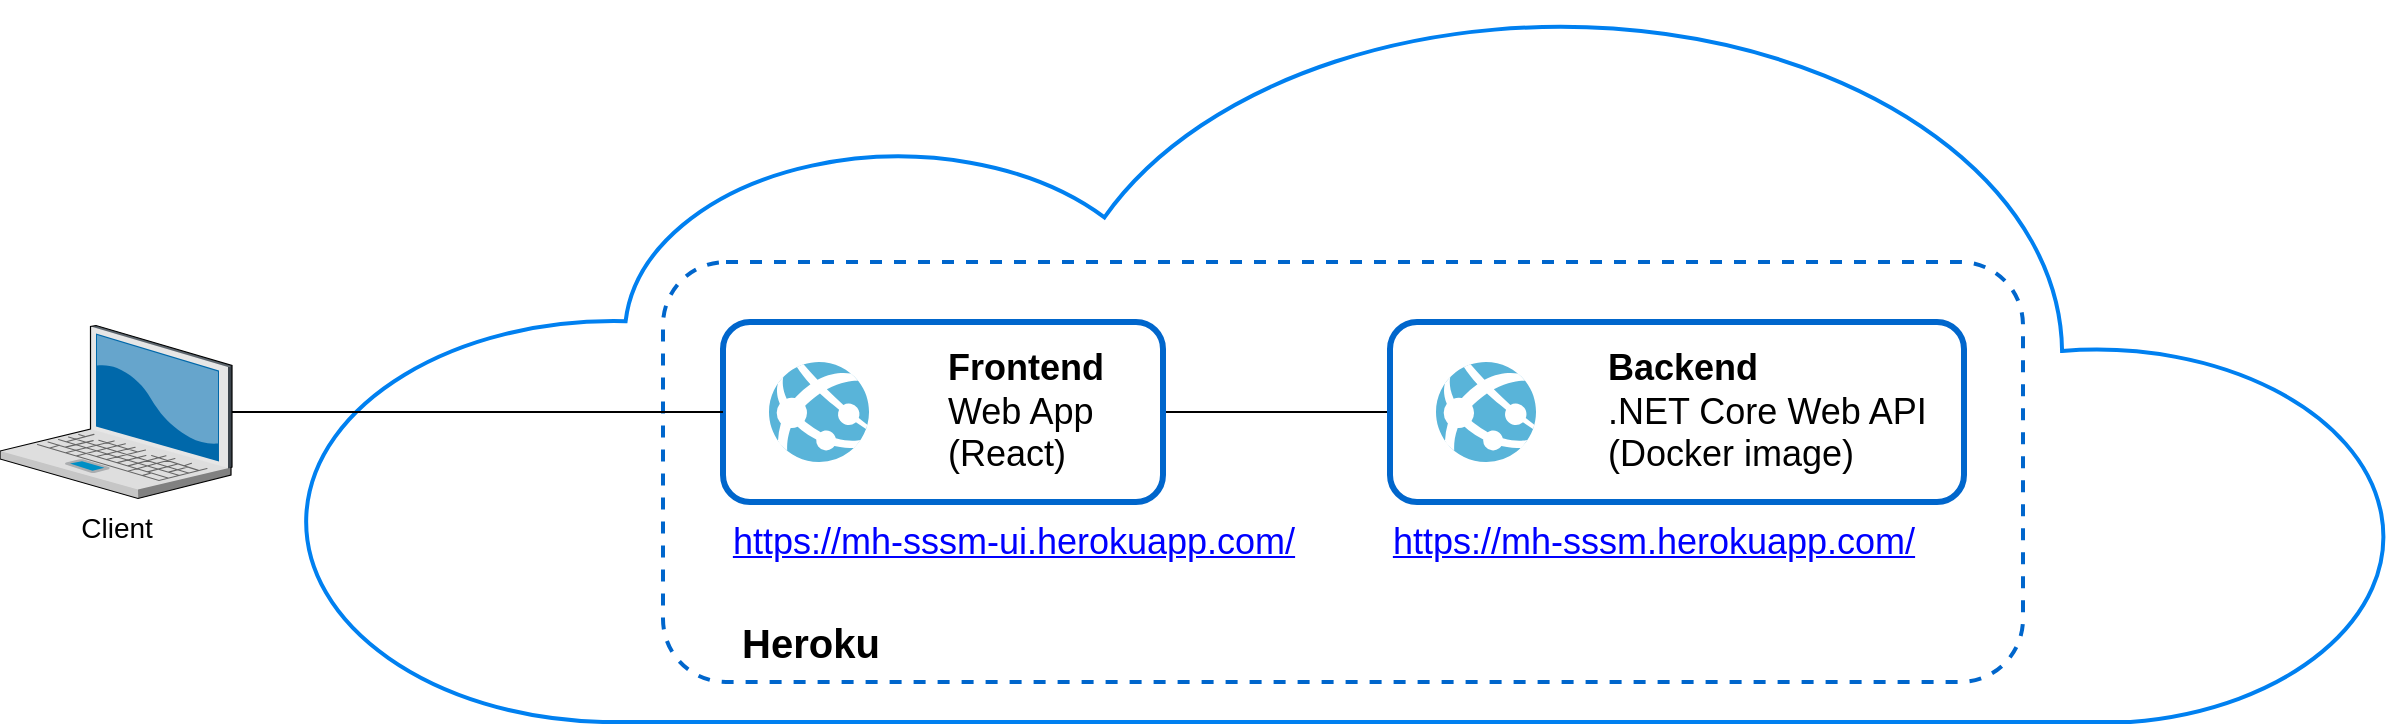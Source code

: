 <mxfile version="14.6.9" type="device"><diagram name="Page-1" id="e3a06f82-3646-2815-327d-82caf3d4e204"><mxGraphModel dx="1730" dy="2151" grid="1" gridSize="10" guides="1" tooltips="1" connect="1" arrows="1" fold="1" page="1" pageScale="1.5" pageWidth="1169" pageHeight="826" background="none" math="0" shadow="0"><root><mxCell id="0" style=";html=1;"/><mxCell id="1" style=";html=1;" parent="0"/><mxCell id="rOqAxRXVPrw213geC655-19" value="" style="html=1;verticalLabelPosition=bottom;align=center;labelBackgroundColor=#ffffff;verticalAlign=top;strokeWidth=2;strokeColor=#0080F0;shadow=0;dashed=0;shape=mxgraph.ios7.icons.cloud;" vertex="1" parent="1"><mxGeometry x="420" y="-630" width="1050" height="360" as="geometry"/></mxCell><mxCell id="rOqAxRXVPrw213geC655-22" value="" style="rounded=1;whiteSpace=wrap;html=1;shadow=0;glass=0;sketch=0;strokeColor=#0066CC;strokeWidth=2;gradientColor=none;fillColor=none;dashed=1;" vertex="1" parent="1"><mxGeometry x="601.5" y="-500" width="680" height="210" as="geometry"/></mxCell><mxCell id="rOqAxRXVPrw213geC655-12" style="edgeStyle=orthogonalEdgeStyle;rounded=0;orthogonalLoop=1;jettySize=auto;html=1;entryX=0;entryY=0.5;entryDx=0;entryDy=0;strokeWidth=1;endArrow=none;endFill=0;" edge="1" parent="1" source="rOqAxRXVPrw213geC655-3" target="rOqAxRXVPrw213geC655-8"><mxGeometry relative="1" as="geometry"/></mxCell><mxCell id="rOqAxRXVPrw213geC655-3" value="" style="rounded=1;whiteSpace=wrap;html=1;strokeWidth=3;strokeColor=#0066CC;" vertex="1" parent="1"><mxGeometry x="631.5" y="-470" width="220" height="90" as="geometry"/></mxCell><mxCell id="rOqAxRXVPrw213geC655-2" value="" style="aspect=fixed;html=1;points=[];align=center;image;fontSize=12;image=img/lib/mscae/App_Services.svg;" vertex="1" parent="1"><mxGeometry x="654.5" y="-450" width="50" height="50" as="geometry"/></mxCell><mxCell id="rOqAxRXVPrw213geC655-5" value="&lt;font style=&quot;font-size: 18px&quot;&gt;&lt;b&gt;Frontend &lt;/b&gt;Web App (React)&lt;/font&gt;" style="text;html=1;strokeColor=none;fillColor=none;align=left;verticalAlign=middle;whiteSpace=wrap;rounded=0;" vertex="1" parent="1"><mxGeometry x="741.5" y="-450" width="100" height="50" as="geometry"/></mxCell><mxCell id="rOqAxRXVPrw213geC655-6" value="&lt;font color=&quot;#0000ff&quot; size=&quot;1&quot;&gt;&lt;u style=&quot;font-size: 18px&quot;&gt;https://mh-sssm-ui.herokuapp.com/&lt;/u&gt;&lt;/font&gt;" style="text;html=1;strokeColor=none;fillColor=none;align=center;verticalAlign=middle;whiteSpace=wrap;rounded=0;" vertex="1" parent="1"><mxGeometry x="631.5" y="-370" width="290" height="20" as="geometry"/></mxCell><mxCell id="rOqAxRXVPrw213geC655-8" value="" style="rounded=1;whiteSpace=wrap;html=1;strokeWidth=3;strokeColor=#0066CC;glass=0;shadow=0;sketch=0;" vertex="1" parent="1"><mxGeometry x="965" y="-470" width="287" height="90" as="geometry"/></mxCell><mxCell id="rOqAxRXVPrw213geC655-9" value="" style="aspect=fixed;html=1;points=[];align=center;image;fontSize=12;image=img/lib/mscae/App_Services.svg;" vertex="1" parent="1"><mxGeometry x="988" y="-450" width="50" height="50" as="geometry"/></mxCell><mxCell id="rOqAxRXVPrw213geC655-10" value="&lt;font style=&quot;font-size: 18px&quot;&gt;&lt;b&gt;Backend&lt;/b&gt;&lt;br&gt;.NET Core Web API&lt;br&gt;(Docker image)&lt;br&gt;&lt;/font&gt;" style="text;html=1;strokeColor=none;fillColor=none;align=left;verticalAlign=middle;whiteSpace=wrap;rounded=0;" vertex="1" parent="1"><mxGeometry x="1071.5" y="-455" width="237" height="60" as="geometry"/></mxCell><mxCell id="rOqAxRXVPrw213geC655-11" value="&lt;font color=&quot;#0000ff&quot; size=&quot;1&quot;&gt;&lt;u style=&quot;font-size: 18px&quot;&gt;https://mh-sssm.herokuapp.com/&lt;/u&gt;&lt;/font&gt;" style="text;html=1;strokeColor=none;fillColor=none;align=center;verticalAlign=middle;whiteSpace=wrap;rounded=0;" vertex="1" parent="1"><mxGeometry x="951.5" y="-370" width="290" height="20" as="geometry"/></mxCell><mxCell id="rOqAxRXVPrw213geC655-17" value="&lt;font style=&quot;font-size: 20px&quot;&gt;&lt;b&gt;Heroku&lt;/b&gt;&lt;/font&gt;" style="text;html=1;strokeColor=none;fillColor=none;align=center;verticalAlign=middle;whiteSpace=wrap;rounded=0;strokeWidth=5;" vertex="1" parent="1"><mxGeometry x="581.5" y="-320" width="187" height="20" as="geometry"/></mxCell><mxCell id="rOqAxRXVPrw213geC655-26" style="rounded=0;orthogonalLoop=1;jettySize=auto;html=1;entryX=0;entryY=0.5;entryDx=0;entryDy=0;endArrow=none;endFill=0;strokeColor=#000000;strokeWidth=1;" edge="1" parent="1" source="rOqAxRXVPrw213geC655-25" target="rOqAxRXVPrw213geC655-3"><mxGeometry relative="1" as="geometry"/></mxCell><mxCell id="rOqAxRXVPrw213geC655-25" value="Client" style="verticalLabelPosition=bottom;aspect=fixed;html=1;verticalAlign=top;strokeColor=none;shape=mxgraph.citrix.laptop_2;fillColor=#66B2FF;gradientColor=#0066CC;fontSize=14;" vertex="1" parent="1"><mxGeometry x="270.0" y="-468.25" width="116" height="86.5" as="geometry"/></mxCell></root></mxGraphModel></diagram></mxfile>